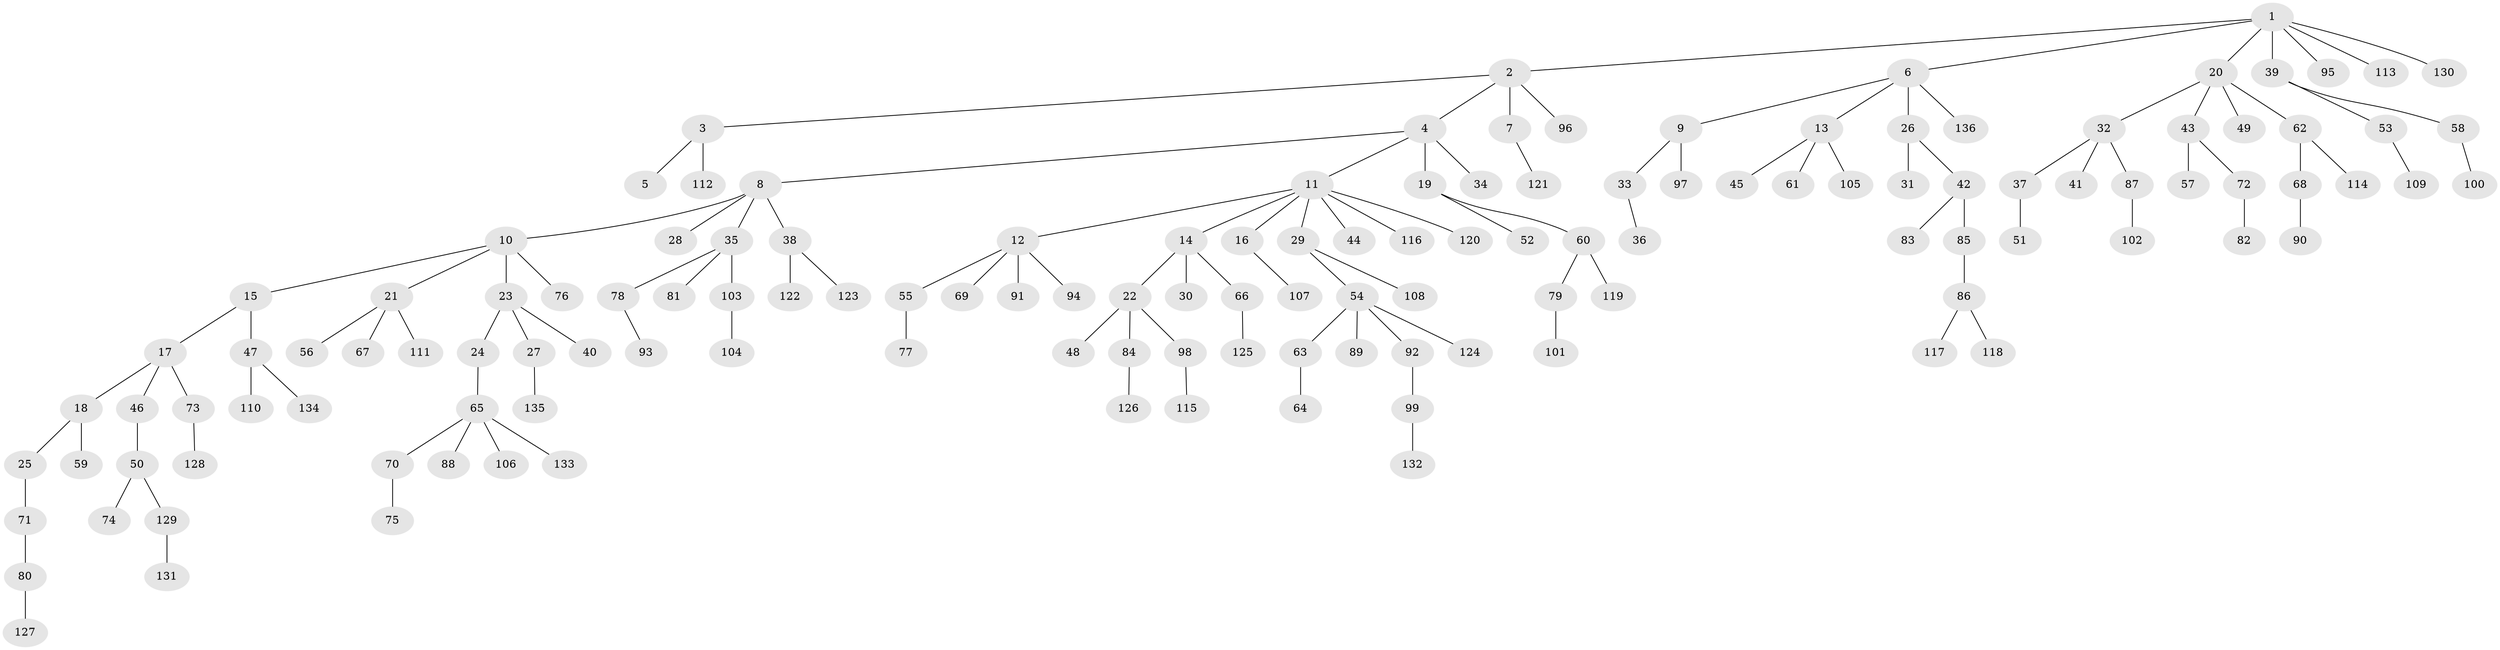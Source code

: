 // coarse degree distribution, {10: 0.010526315789473684, 3: 0.09473684210526316, 5: 0.05263157894736842, 1: 0.5684210526315789, 4: 0.07368421052631578, 2: 0.18947368421052632, 8: 0.010526315789473684}
// Generated by graph-tools (version 1.1) at 2025/19/03/04/25 18:19:13]
// undirected, 136 vertices, 135 edges
graph export_dot {
graph [start="1"]
  node [color=gray90,style=filled];
  1;
  2;
  3;
  4;
  5;
  6;
  7;
  8;
  9;
  10;
  11;
  12;
  13;
  14;
  15;
  16;
  17;
  18;
  19;
  20;
  21;
  22;
  23;
  24;
  25;
  26;
  27;
  28;
  29;
  30;
  31;
  32;
  33;
  34;
  35;
  36;
  37;
  38;
  39;
  40;
  41;
  42;
  43;
  44;
  45;
  46;
  47;
  48;
  49;
  50;
  51;
  52;
  53;
  54;
  55;
  56;
  57;
  58;
  59;
  60;
  61;
  62;
  63;
  64;
  65;
  66;
  67;
  68;
  69;
  70;
  71;
  72;
  73;
  74;
  75;
  76;
  77;
  78;
  79;
  80;
  81;
  82;
  83;
  84;
  85;
  86;
  87;
  88;
  89;
  90;
  91;
  92;
  93;
  94;
  95;
  96;
  97;
  98;
  99;
  100;
  101;
  102;
  103;
  104;
  105;
  106;
  107;
  108;
  109;
  110;
  111;
  112;
  113;
  114;
  115;
  116;
  117;
  118;
  119;
  120;
  121;
  122;
  123;
  124;
  125;
  126;
  127;
  128;
  129;
  130;
  131;
  132;
  133;
  134;
  135;
  136;
  1 -- 2;
  1 -- 6;
  1 -- 20;
  1 -- 39;
  1 -- 95;
  1 -- 113;
  1 -- 130;
  2 -- 3;
  2 -- 4;
  2 -- 7;
  2 -- 96;
  3 -- 5;
  3 -- 112;
  4 -- 8;
  4 -- 11;
  4 -- 19;
  4 -- 34;
  6 -- 9;
  6 -- 13;
  6 -- 26;
  6 -- 136;
  7 -- 121;
  8 -- 10;
  8 -- 28;
  8 -- 35;
  8 -- 38;
  9 -- 33;
  9 -- 97;
  10 -- 15;
  10 -- 21;
  10 -- 23;
  10 -- 76;
  11 -- 12;
  11 -- 14;
  11 -- 16;
  11 -- 29;
  11 -- 44;
  11 -- 116;
  11 -- 120;
  12 -- 55;
  12 -- 69;
  12 -- 91;
  12 -- 94;
  13 -- 45;
  13 -- 61;
  13 -- 105;
  14 -- 22;
  14 -- 30;
  14 -- 66;
  15 -- 17;
  15 -- 47;
  16 -- 107;
  17 -- 18;
  17 -- 46;
  17 -- 73;
  18 -- 25;
  18 -- 59;
  19 -- 52;
  19 -- 60;
  20 -- 32;
  20 -- 43;
  20 -- 49;
  20 -- 62;
  21 -- 56;
  21 -- 67;
  21 -- 111;
  22 -- 48;
  22 -- 84;
  22 -- 98;
  23 -- 24;
  23 -- 27;
  23 -- 40;
  24 -- 65;
  25 -- 71;
  26 -- 31;
  26 -- 42;
  27 -- 135;
  29 -- 54;
  29 -- 108;
  32 -- 37;
  32 -- 41;
  32 -- 87;
  33 -- 36;
  35 -- 78;
  35 -- 81;
  35 -- 103;
  37 -- 51;
  38 -- 122;
  38 -- 123;
  39 -- 53;
  39 -- 58;
  42 -- 83;
  42 -- 85;
  43 -- 57;
  43 -- 72;
  46 -- 50;
  47 -- 110;
  47 -- 134;
  50 -- 74;
  50 -- 129;
  53 -- 109;
  54 -- 63;
  54 -- 89;
  54 -- 92;
  54 -- 124;
  55 -- 77;
  58 -- 100;
  60 -- 79;
  60 -- 119;
  62 -- 68;
  62 -- 114;
  63 -- 64;
  65 -- 70;
  65 -- 88;
  65 -- 106;
  65 -- 133;
  66 -- 125;
  68 -- 90;
  70 -- 75;
  71 -- 80;
  72 -- 82;
  73 -- 128;
  78 -- 93;
  79 -- 101;
  80 -- 127;
  84 -- 126;
  85 -- 86;
  86 -- 117;
  86 -- 118;
  87 -- 102;
  92 -- 99;
  98 -- 115;
  99 -- 132;
  103 -- 104;
  129 -- 131;
}
